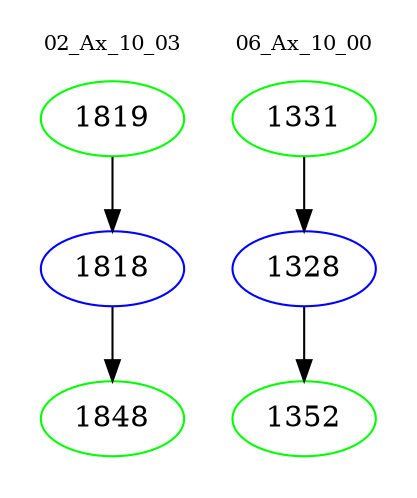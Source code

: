 digraph{
subgraph cluster_0 {
color = white
label = "02_Ax_10_03";
fontsize=10;
T0_1819 [label="1819", color="green"]
T0_1819 -> T0_1818 [color="black"]
T0_1818 [label="1818", color="blue"]
T0_1818 -> T0_1848 [color="black"]
T0_1848 [label="1848", color="green"]
}
subgraph cluster_1 {
color = white
label = "06_Ax_10_00";
fontsize=10;
T1_1331 [label="1331", color="green"]
T1_1331 -> T1_1328 [color="black"]
T1_1328 [label="1328", color="blue"]
T1_1328 -> T1_1352 [color="black"]
T1_1352 [label="1352", color="green"]
}
}
